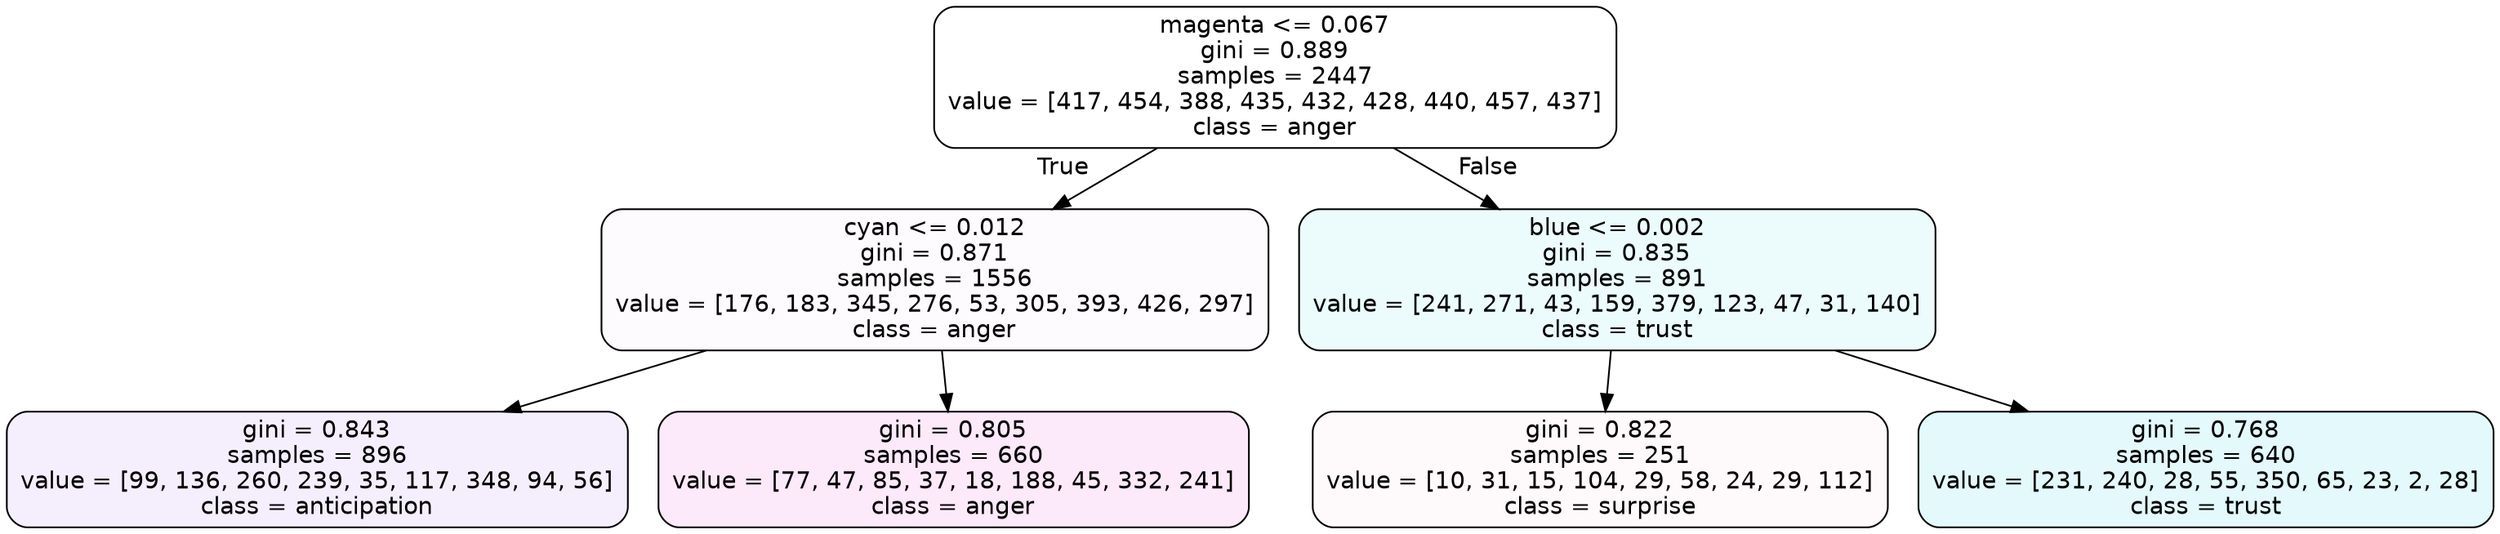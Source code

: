 digraph Tree {
node [shape=box, style="filled, rounded", color="black", fontname=helvetica] ;
edge [fontname=helvetica] ;
0 [label="magenta <= 0.067\ngini = 0.889\nsamples = 2447\nvalue = [417, 454, 388, 435, 432, 428, 440, 457, 437]\nclass = anger", fillcolor="#e539d700"] ;
1 [label="cyan <= 0.012\ngini = 0.871\nsamples = 1556\nvalue = [176, 183, 345, 276, 53, 305, 393, 426, 297]\nclass = anger", fillcolor="#e539d704"] ;
0 -> 1 [labeldistance=2.5, labelangle=45, headlabel="True"] ;
2 [label="gini = 0.843\nsamples = 896\nvalue = [99, 136, 260, 239, 35, 117, 348, 94, 56]\nclass = anticipation", fillcolor="#8139e514"] ;
1 -> 2 ;
3 [label="gini = 0.805\nsamples = 660\nvalue = [77, 47, 85, 37, 18, 188, 45, 332, 241]\nclass = anger", fillcolor="#e539d71c"] ;
1 -> 3 ;
4 [label="blue <= 0.002\ngini = 0.835\nsamples = 891\nvalue = [241, 271, 43, 159, 379, 123, 47, 31, 140]\nclass = trust", fillcolor="#39d7e518"] ;
0 -> 4 [labeldistance=2.5, labelangle=-45, headlabel="False"] ;
5 [label="gini = 0.822\nsamples = 251\nvalue = [10, 31, 15, 104, 29, 58, 24, 29, 112]\nclass = surprise", fillcolor="#e5396407"] ;
4 -> 5 ;
6 [label="gini = 0.768\nsamples = 640\nvalue = [231, 240, 28, 55, 350, 65, 23, 2, 28]\nclass = trust", fillcolor="#39d7e524"] ;
4 -> 6 ;
}